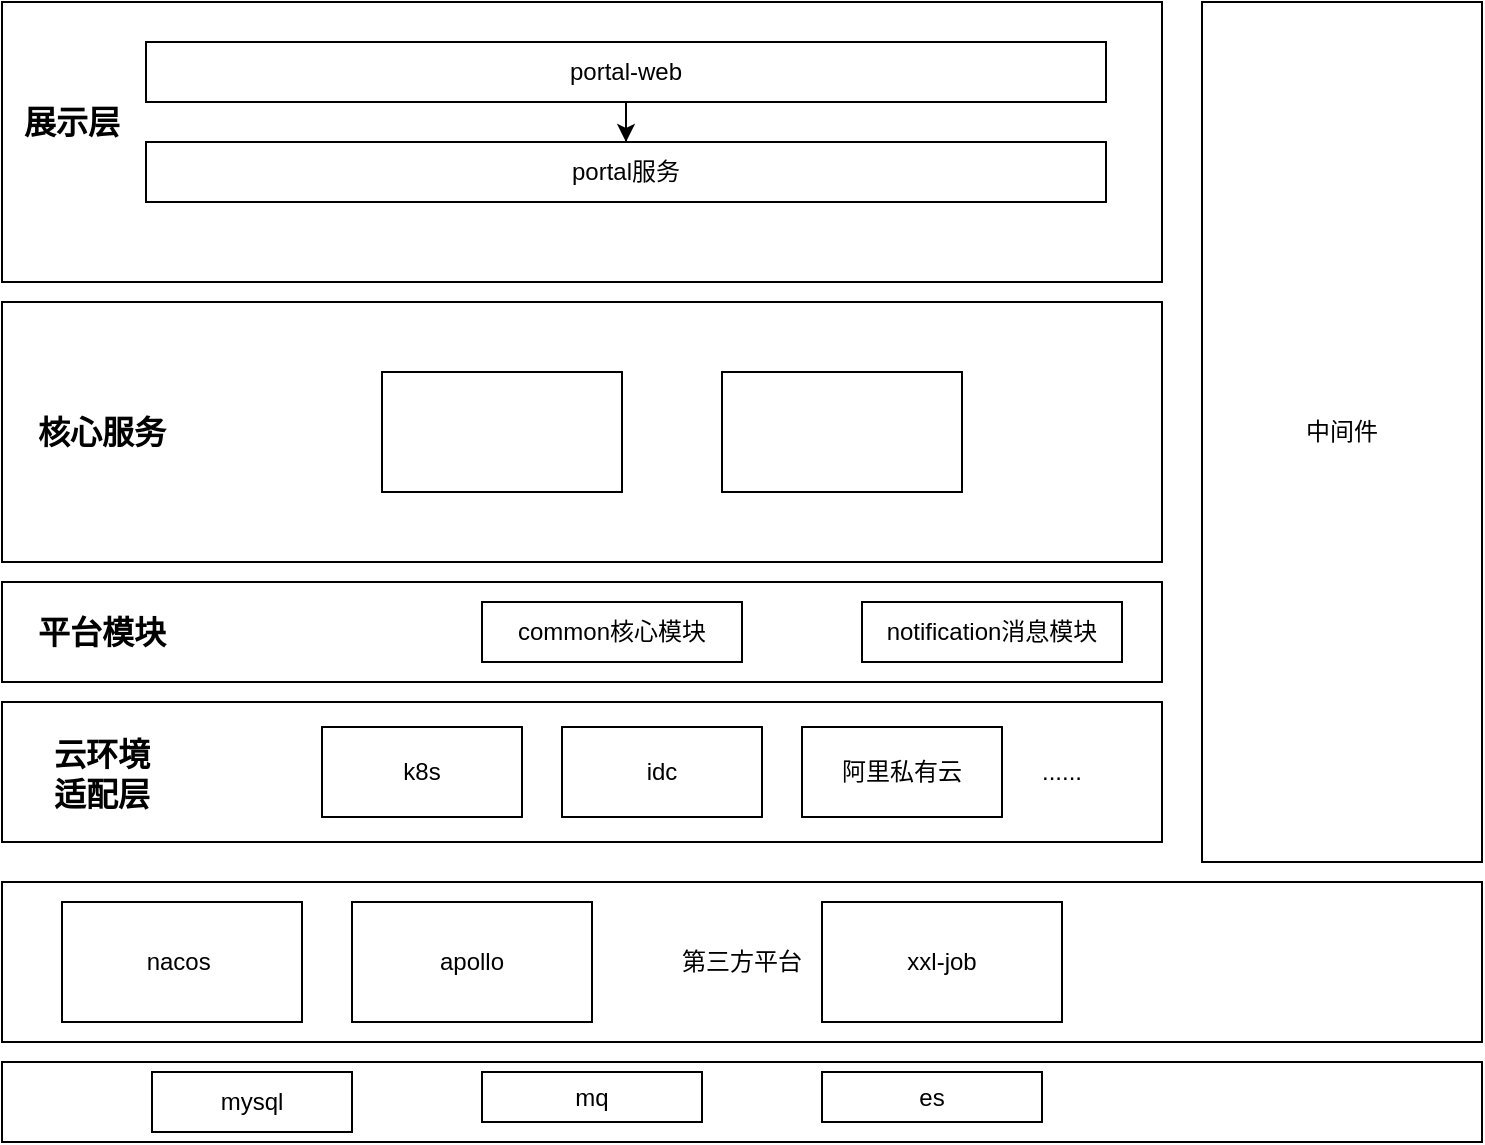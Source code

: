 <mxfile version="17.2.4" type="github">
  <diagram id="wFE0QG_FPsp0jaGvCLVb" name="Page-1">
    <mxGraphModel dx="1483" dy="781" grid="1" gridSize="10" guides="1" tooltips="1" connect="1" arrows="1" fold="1" page="1" pageScale="1" pageWidth="850" pageHeight="1100" math="0" shadow="0">
      <root>
        <mxCell id="0" />
        <mxCell id="1" parent="0" />
        <mxCell id="6U4N98eAY60oqlX8b42U-1" value="" style="rounded=0;whiteSpace=wrap;html=1;" vertex="1" parent="1">
          <mxGeometry x="130" y="70" width="580" height="140" as="geometry" />
        </mxCell>
        <mxCell id="6U4N98eAY60oqlX8b42U-2" value="" style="rounded=0;whiteSpace=wrap;html=1;" vertex="1" parent="1">
          <mxGeometry x="130" y="220" width="580" height="130" as="geometry" />
        </mxCell>
        <mxCell id="6U4N98eAY60oqlX8b42U-3" value="" style="rounded=0;whiteSpace=wrap;html=1;" vertex="1" parent="1">
          <mxGeometry x="130" y="360" width="580" height="50" as="geometry" />
        </mxCell>
        <mxCell id="6U4N98eAY60oqlX8b42U-4" value="中间件" style="rounded=0;whiteSpace=wrap;html=1;" vertex="1" parent="1">
          <mxGeometry x="730" y="70" width="140" height="430" as="geometry" />
        </mxCell>
        <mxCell id="6U4N98eAY60oqlX8b42U-5" value="第三方平台" style="rounded=0;whiteSpace=wrap;html=1;" vertex="1" parent="1">
          <mxGeometry x="130" y="510" width="740" height="80" as="geometry" />
        </mxCell>
        <mxCell id="6U4N98eAY60oqlX8b42U-6" value="展示层" style="text;html=1;strokeColor=none;fillColor=none;align=center;verticalAlign=middle;whiteSpace=wrap;rounded=0;fontStyle=1;fontSize=16;" vertex="1" parent="1">
          <mxGeometry x="140" y="100" width="50" height="60" as="geometry" />
        </mxCell>
        <mxCell id="6U4N98eAY60oqlX8b42U-10" value="" style="edgeStyle=orthogonalEdgeStyle;rounded=0;orthogonalLoop=1;jettySize=auto;html=1;" edge="1" parent="1" source="6U4N98eAY60oqlX8b42U-7" target="6U4N98eAY60oqlX8b42U-8">
          <mxGeometry relative="1" as="geometry" />
        </mxCell>
        <mxCell id="6U4N98eAY60oqlX8b42U-7" value="portal-web" style="rounded=0;whiteSpace=wrap;html=1;" vertex="1" parent="1">
          <mxGeometry x="202" y="90" width="480" height="30" as="geometry" />
        </mxCell>
        <mxCell id="6U4N98eAY60oqlX8b42U-8" value="portal服务" style="rounded=0;whiteSpace=wrap;html=1;" vertex="1" parent="1">
          <mxGeometry x="202" y="140" width="480" height="30" as="geometry" />
        </mxCell>
        <mxCell id="6U4N98eAY60oqlX8b42U-11" value="common核心模块" style="rounded=0;whiteSpace=wrap;html=1;" vertex="1" parent="1">
          <mxGeometry x="370" y="370" width="130" height="30" as="geometry" />
        </mxCell>
        <mxCell id="6U4N98eAY60oqlX8b42U-13" value="notification消息模块" style="rounded=0;whiteSpace=wrap;html=1;" vertex="1" parent="1">
          <mxGeometry x="560" y="370" width="130" height="30" as="geometry" />
        </mxCell>
        <mxCell id="6U4N98eAY60oqlX8b42U-14" value="nacos&amp;nbsp;" style="rounded=0;whiteSpace=wrap;html=1;" vertex="1" parent="1">
          <mxGeometry x="160" y="520" width="120" height="60" as="geometry" />
        </mxCell>
        <mxCell id="6U4N98eAY60oqlX8b42U-15" value="apollo" style="rounded=0;whiteSpace=wrap;html=1;" vertex="1" parent="1">
          <mxGeometry x="305" y="520" width="120" height="60" as="geometry" />
        </mxCell>
        <mxCell id="6U4N98eAY60oqlX8b42U-16" value="xxl-job" style="rounded=0;whiteSpace=wrap;html=1;" vertex="1" parent="1">
          <mxGeometry x="540" y="520" width="120" height="60" as="geometry" />
        </mxCell>
        <mxCell id="6U4N98eAY60oqlX8b42U-18" value="" style="rounded=0;whiteSpace=wrap;html=1;" vertex="1" parent="1">
          <mxGeometry x="130" y="600" width="740" height="40" as="geometry" />
        </mxCell>
        <mxCell id="6U4N98eAY60oqlX8b42U-19" value="mysql" style="rounded=0;whiteSpace=wrap;html=1;" vertex="1" parent="1">
          <mxGeometry x="205" y="605" width="100" height="30" as="geometry" />
        </mxCell>
        <mxCell id="6U4N98eAY60oqlX8b42U-20" value="mq" style="rounded=0;whiteSpace=wrap;html=1;" vertex="1" parent="1">
          <mxGeometry x="370" y="605" width="110" height="25" as="geometry" />
        </mxCell>
        <mxCell id="6U4N98eAY60oqlX8b42U-21" value="es" style="rounded=0;whiteSpace=wrap;html=1;" vertex="1" parent="1">
          <mxGeometry x="540" y="605" width="110" height="25" as="geometry" />
        </mxCell>
        <mxCell id="6U4N98eAY60oqlX8b42U-22" value="" style="rounded=0;whiteSpace=wrap;html=1;" vertex="1" parent="1">
          <mxGeometry x="130" y="420" width="580" height="70" as="geometry" />
        </mxCell>
        <mxCell id="6U4N98eAY60oqlX8b42U-23" value="k8s" style="rounded=0;whiteSpace=wrap;html=1;" vertex="1" parent="1">
          <mxGeometry x="290" y="432.5" width="100" height="45" as="geometry" />
        </mxCell>
        <mxCell id="6U4N98eAY60oqlX8b42U-24" value="idc" style="rounded=0;whiteSpace=wrap;html=1;" vertex="1" parent="1">
          <mxGeometry x="410" y="432.5" width="100" height="45" as="geometry" />
        </mxCell>
        <mxCell id="6U4N98eAY60oqlX8b42U-25" value="阿里私有云" style="rounded=0;whiteSpace=wrap;html=1;" vertex="1" parent="1">
          <mxGeometry x="530" y="432.5" width="100" height="45" as="geometry" />
        </mxCell>
        <mxCell id="6U4N98eAY60oqlX8b42U-27" value="......" style="text;html=1;strokeColor=none;fillColor=none;align=center;verticalAlign=middle;whiteSpace=wrap;rounded=0;" vertex="1" parent="1">
          <mxGeometry x="630" y="440" width="60" height="30" as="geometry" />
        </mxCell>
        <mxCell id="6U4N98eAY60oqlX8b42U-30" value="" style="rounded=0;whiteSpace=wrap;html=1;" vertex="1" parent="1">
          <mxGeometry x="320" y="255" width="120" height="60" as="geometry" />
        </mxCell>
        <mxCell id="6U4N98eAY60oqlX8b42U-31" value="" style="rounded=0;whiteSpace=wrap;html=1;" vertex="1" parent="1">
          <mxGeometry x="490" y="255" width="120" height="60" as="geometry" />
        </mxCell>
        <mxCell id="6U4N98eAY60oqlX8b42U-32" value="核心服务" style="text;html=1;strokeColor=none;fillColor=none;align=center;verticalAlign=middle;whiteSpace=wrap;rounded=0;fontStyle=1;fontSize=16;" vertex="1" parent="1">
          <mxGeometry x="140" y="255" width="80" height="60" as="geometry" />
        </mxCell>
        <mxCell id="6U4N98eAY60oqlX8b42U-33" value="平台模块" style="text;html=1;strokeColor=none;fillColor=none;align=center;verticalAlign=middle;whiteSpace=wrap;rounded=0;fontStyle=1;fontSize=16;" vertex="1" parent="1">
          <mxGeometry x="140" y="365" width="80" height="40" as="geometry" />
        </mxCell>
        <mxCell id="6U4N98eAY60oqlX8b42U-34" value="云环境适配层" style="text;html=1;strokeColor=none;fillColor=none;align=center;verticalAlign=middle;whiteSpace=wrap;rounded=0;fontStyle=1;fontSize=16;" vertex="1" parent="1">
          <mxGeometry x="150" y="435" width="60" height="42.5" as="geometry" />
        </mxCell>
      </root>
    </mxGraphModel>
  </diagram>
</mxfile>
